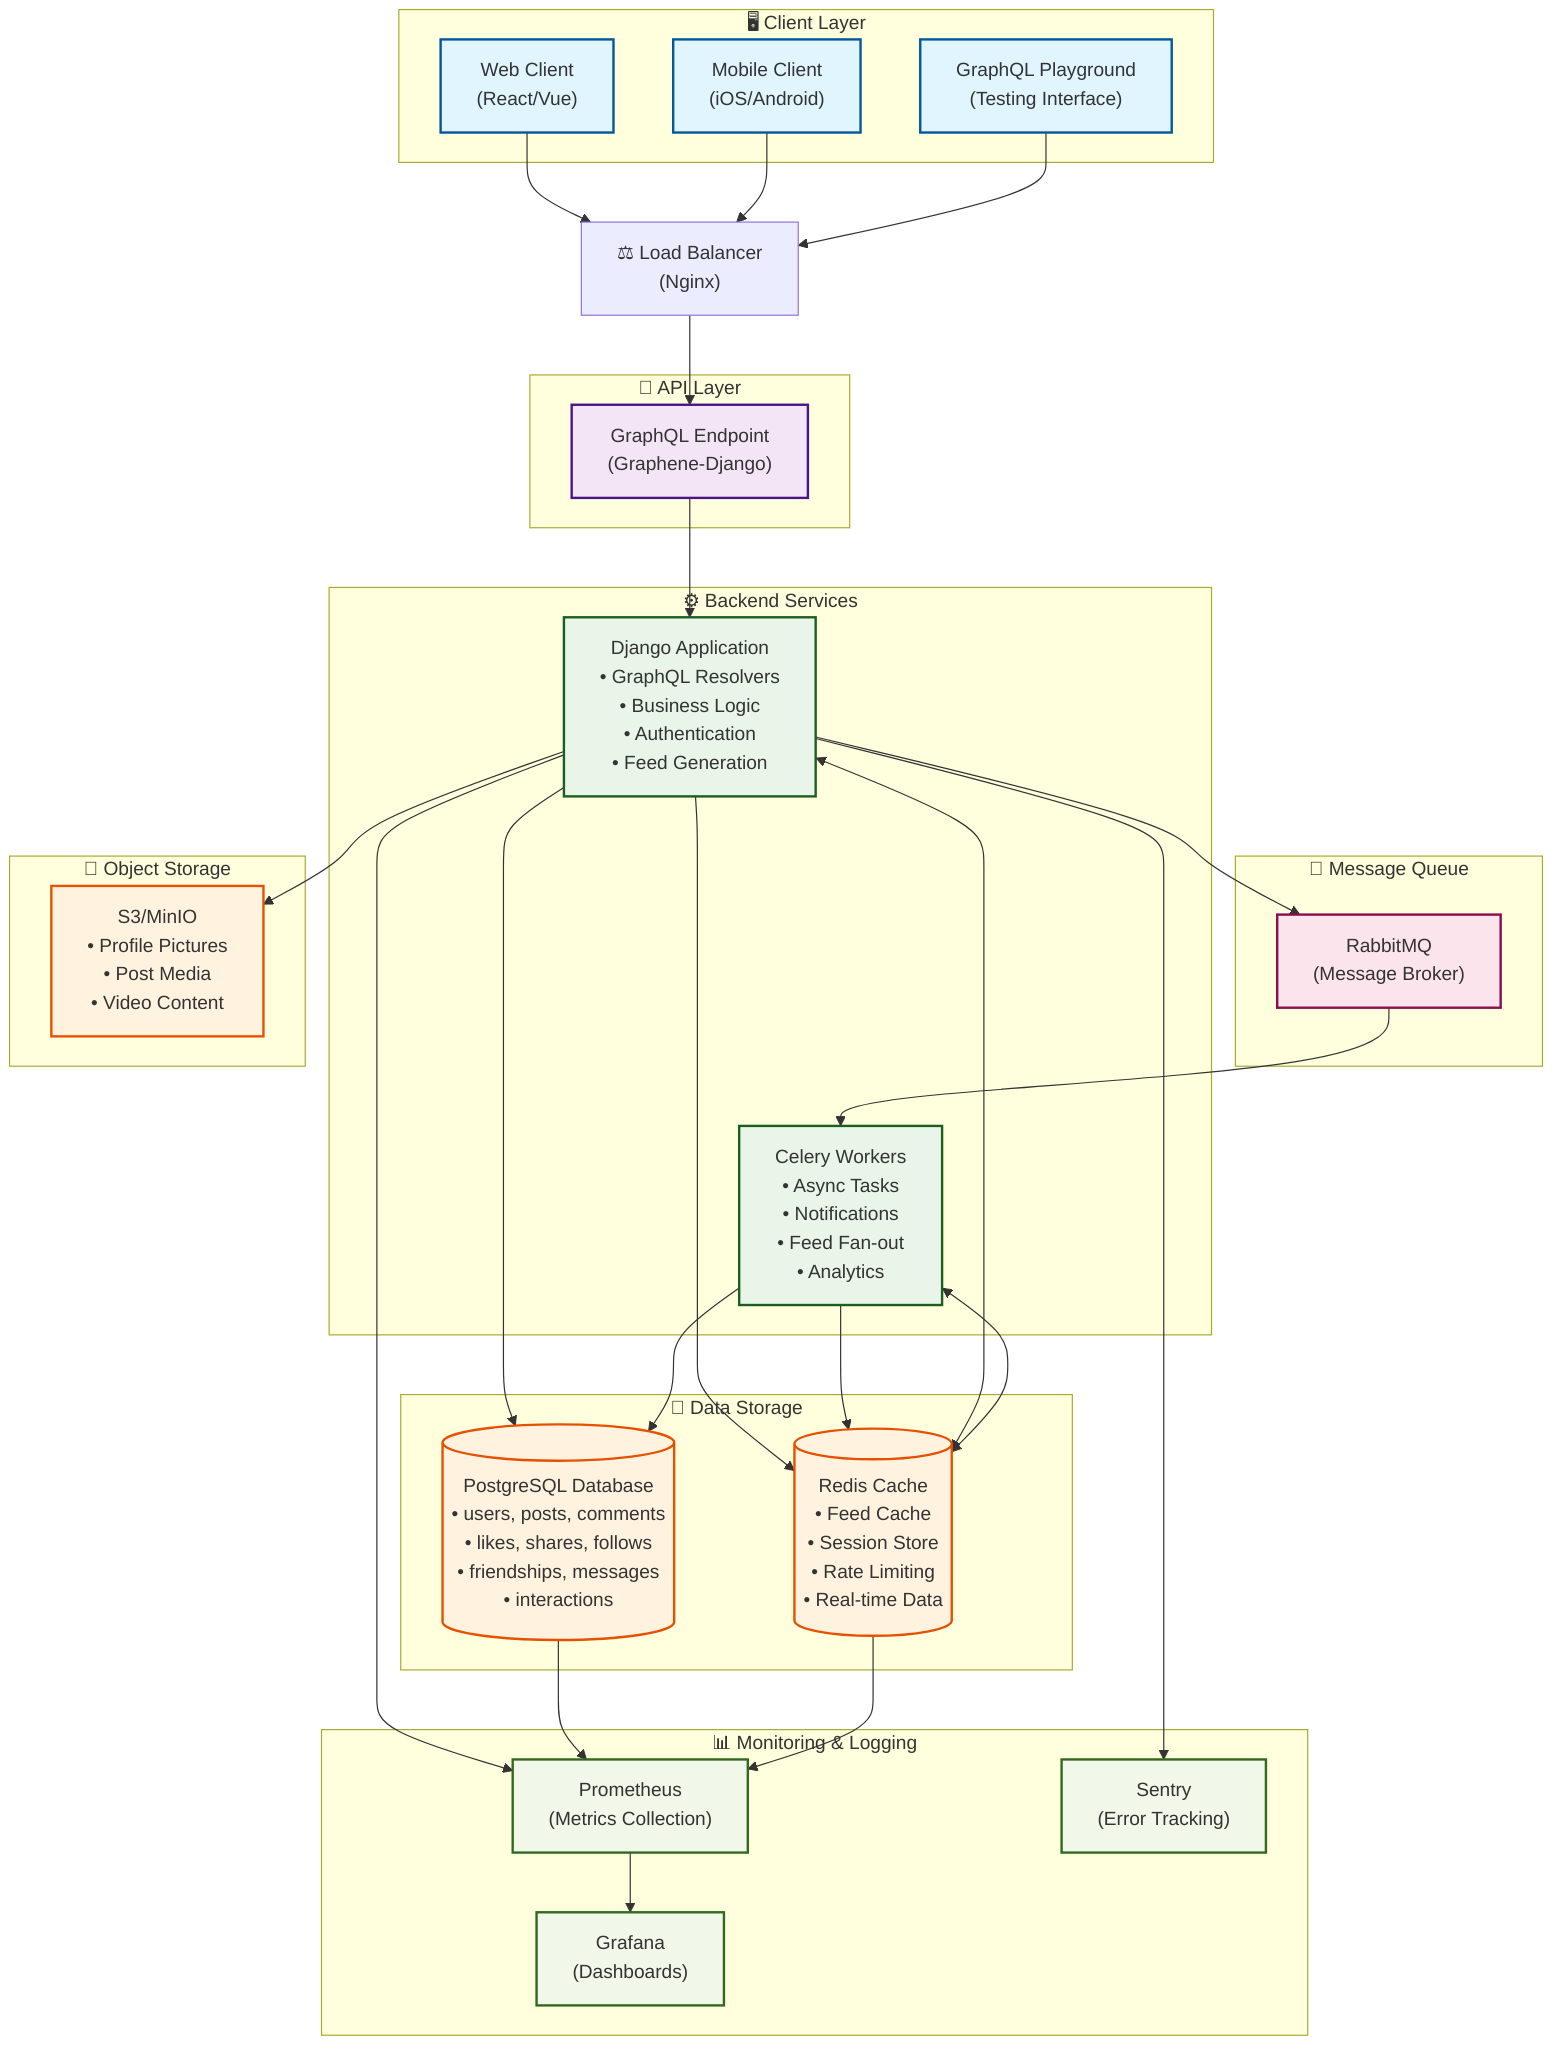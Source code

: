 flowchart TD
    %% Client Layer
    subgraph Clients ["🖥️ Client Layer"]
        WEB["Web Client<br/>(React/Vue)"]
        MOBILE["Mobile Client<br/>(iOS/Android)"]
        PLAYGROUND["GraphQL Playground<br/>(Testing Interface)"]
    end

    %% API Gateway/Load Balancer
    LB["⚖️ Load Balancer<br/>(Nginx)"]

    %% API Layer
    subgraph API ["🔌 API Layer"]
        GRAPHQL["GraphQL Endpoint<br/>(Graphene-Django)"]
    end

    %% Backend Services
    subgraph Backend ["⚙️ Backend Services"]
        DJANGO["Django Application<br/>• GraphQL Resolvers<br/>• Business Logic<br/>• Authentication<br/>• Feed Generation"]
        CELERY["Celery Workers<br/>• Async Tasks<br/>• Notifications<br/>• Feed Fan-out<br/>• Analytics"]
    end

    %% Data Storage Layer
    subgraph Storage ["💾 Data Storage"]
        POSTGRES[("PostgreSQL Database<br/>• users, posts, comments<br/>• likes, shares, follows<br/>• friendships, messages<br/>• interactions")]
        REDIS[("Redis Cache<br/>• Feed Cache<br/>• Session Store<br/>• Rate Limiting<br/>• Real-time Data")]
    end

    %% Message Queue
    subgraph Queue ["📨 Message Queue"]
        RABBITMQ["RabbitMQ<br/>(Message Broker)"]
    end

    %% Object Storage
    subgraph ObjectStore ["📁 Object Storage"]
        S3["S3/MinIO<br/>• Profile Pictures<br/>• Post Media<br/>• Video Content"]
    end

    %% Monitoring & Logging
    subgraph Monitoring ["📊 Monitoring & Logging"]
        PROMETHEUS["Prometheus<br/>(Metrics Collection)"]
        GRAFANA["Grafana<br/>(Dashboards)"]
        SENTRY["Sentry<br/>(Error Tracking)"]
    end

    %% Client to Load Balancer
    WEB --> LB
    MOBILE --> LB
    PLAYGROUND --> LB

    %% Load Balancer to API
    LB --> GRAPHQL

    %% API to Backend
    GRAPHQL --> DJANGO

    %% Backend to Storage
    DJANGO --> POSTGRES
    DJANGO --> REDIS
    DJANGO --> S3

    %% Async Processing
    DJANGO --> RABBITMQ
    RABBITMQ --> CELERY
    CELERY --> POSTGRES
    CELERY --> REDIS

    %% Monitoring Connections
    DJANGO --> SENTRY
    DJANGO --> PROMETHEUS
    POSTGRES --> PROMETHEUS
    REDIS --> PROMETHEUS
    PROMETHEUS --> GRAFANA

    %% Bidirectional data flows
    DJANGO <--> REDIS
    CELERY <--> REDIS

    %% Styling
    classDef clientStyle fill:#e1f5fe,stroke:#01579b,stroke-width:2px
    classDef apiStyle fill:#f3e5f5,stroke:#4a148c,stroke-width:2px
    classDef backendStyle fill:#e8f5e8,stroke:#1b5e20,stroke-width:2px
    classDef storageStyle fill:#fff3e0,stroke:#e65100,stroke-width:2px
    classDef queueStyle fill:#fce4ec,stroke:#880e4f,stroke-width:2px
    classDef monitorStyle fill:#f1f8e9,stroke:#33691e,stroke-width:2px

    class WEB,MOBILE,PLAYGROUND clientStyle
    class GRAPHQL apiStyle
    class DJANGO,CELERY backendStyle
    class POSTGRES,REDIS,S3 storageStyle
    class RABBITMQ queueStyle
    class PROMETHEUS,GRAFANA,SENTRY monitorStyle